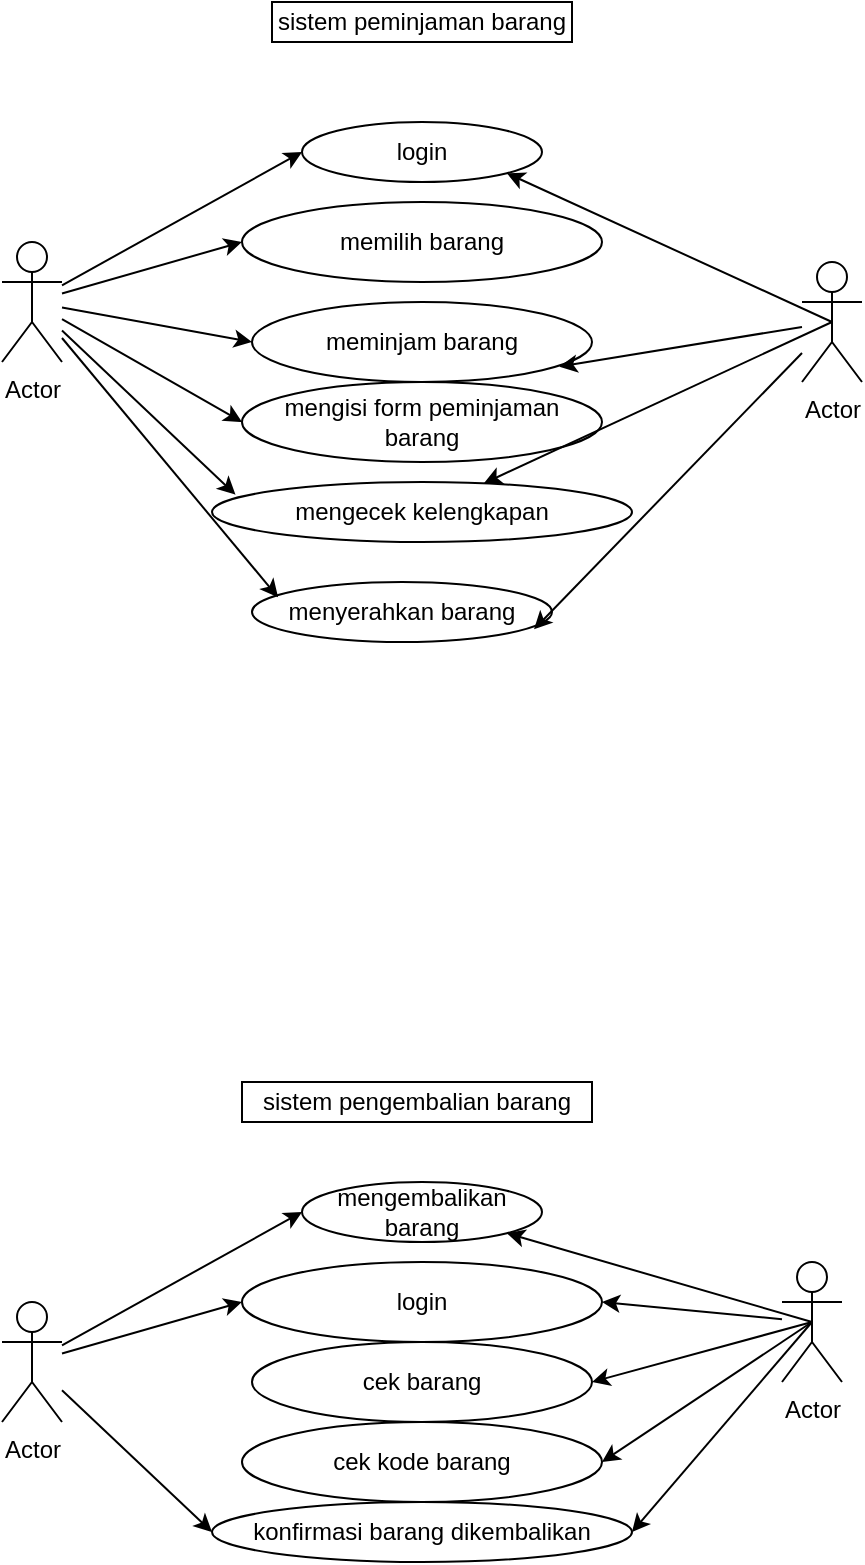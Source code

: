 <mxfile version="24.2.5" type="device">
  <diagram name="Halaman-1" id="VDoKkjZRcu-ID7q2zry_">
    <mxGraphModel dx="784" dy="1100" grid="1" gridSize="10" guides="1" tooltips="1" connect="1" arrows="1" fold="1" page="1" pageScale="1" pageWidth="827" pageHeight="1169" math="0" shadow="0">
      <root>
        <mxCell id="0" />
        <mxCell id="1" parent="0" />
        <mxCell id="YzRGcMdtRSVvY08E8ALW-1" value="Actor" style="shape=umlActor;verticalLabelPosition=bottom;verticalAlign=top;html=1;outlineConnect=0;" parent="1" vertex="1">
          <mxGeometry x="100" y="180" width="30" height="60" as="geometry" />
        </mxCell>
        <mxCell id="YzRGcMdtRSVvY08E8ALW-2" value="login" style="ellipse;whiteSpace=wrap;html=1;" parent="1" vertex="1">
          <mxGeometry x="250" y="120" width="120" height="30" as="geometry" />
        </mxCell>
        <mxCell id="YzRGcMdtRSVvY08E8ALW-3" value="memilih barang" style="ellipse;whiteSpace=wrap;html=1;" parent="1" vertex="1">
          <mxGeometry x="220" y="160" width="180" height="40" as="geometry" />
        </mxCell>
        <mxCell id="YzRGcMdtRSVvY08E8ALW-4" value="meminjam barang" style="ellipse;whiteSpace=wrap;html=1;" parent="1" vertex="1">
          <mxGeometry x="225" y="210" width="170" height="40" as="geometry" />
        </mxCell>
        <mxCell id="YzRGcMdtRSVvY08E8ALW-5" value="mengisi form peminjaman barang" style="ellipse;whiteSpace=wrap;html=1;" parent="1" vertex="1">
          <mxGeometry x="220" y="250" width="180" height="40" as="geometry" />
        </mxCell>
        <mxCell id="YzRGcMdtRSVvY08E8ALW-6" value="mengecek kelengkapan" style="ellipse;whiteSpace=wrap;html=1;" parent="1" vertex="1">
          <mxGeometry x="205" y="300" width="210" height="30" as="geometry" />
        </mxCell>
        <mxCell id="YzRGcMdtRSVvY08E8ALW-7" value="menyerahkan barang" style="ellipse;whiteSpace=wrap;html=1;" parent="1" vertex="1">
          <mxGeometry x="225" y="350" width="150" height="30" as="geometry" />
        </mxCell>
        <mxCell id="YzRGcMdtRSVvY08E8ALW-8" value="" style="endArrow=classic;html=1;rounded=0;entryX=0;entryY=0.5;entryDx=0;entryDy=0;" parent="1" source="YzRGcMdtRSVvY08E8ALW-1" target="YzRGcMdtRSVvY08E8ALW-2" edge="1">
          <mxGeometry width="50" height="50" relative="1" as="geometry">
            <mxPoint x="290" y="340" as="sourcePoint" />
            <mxPoint x="340" y="290" as="targetPoint" />
          </mxGeometry>
        </mxCell>
        <mxCell id="YzRGcMdtRSVvY08E8ALW-9" value="" style="endArrow=classic;html=1;rounded=0;entryX=0;entryY=0.5;entryDx=0;entryDy=0;" parent="1" source="YzRGcMdtRSVvY08E8ALW-1" target="YzRGcMdtRSVvY08E8ALW-3" edge="1">
          <mxGeometry width="50" height="50" relative="1" as="geometry">
            <mxPoint x="120" y="260" as="sourcePoint" />
            <mxPoint x="170" y="210" as="targetPoint" />
          </mxGeometry>
        </mxCell>
        <mxCell id="YzRGcMdtRSVvY08E8ALW-10" value="" style="endArrow=classic;html=1;rounded=0;entryX=0;entryY=0.5;entryDx=0;entryDy=0;" parent="1" source="YzRGcMdtRSVvY08E8ALW-1" target="YzRGcMdtRSVvY08E8ALW-4" edge="1">
          <mxGeometry width="50" height="50" relative="1" as="geometry">
            <mxPoint x="290" y="340" as="sourcePoint" />
            <mxPoint x="340" y="290" as="targetPoint" />
          </mxGeometry>
        </mxCell>
        <mxCell id="CDoYJPeZTIgJDrRnRGeS-1" value="" style="endArrow=classic;html=1;rounded=0;entryX=0;entryY=0.5;entryDx=0;entryDy=0;" edge="1" parent="1" source="YzRGcMdtRSVvY08E8ALW-1" target="YzRGcMdtRSVvY08E8ALW-5">
          <mxGeometry width="50" height="50" relative="1" as="geometry">
            <mxPoint x="120" y="260" as="sourcePoint" />
            <mxPoint x="170" y="210" as="targetPoint" />
          </mxGeometry>
        </mxCell>
        <mxCell id="CDoYJPeZTIgJDrRnRGeS-2" value="" style="endArrow=classic;html=1;rounded=0;entryX=0.056;entryY=0.211;entryDx=0;entryDy=0;entryPerimeter=0;" edge="1" parent="1" source="YzRGcMdtRSVvY08E8ALW-1" target="YzRGcMdtRSVvY08E8ALW-6">
          <mxGeometry width="50" height="50" relative="1" as="geometry">
            <mxPoint x="130" y="370" as="sourcePoint" />
            <mxPoint x="180" y="320" as="targetPoint" />
          </mxGeometry>
        </mxCell>
        <mxCell id="CDoYJPeZTIgJDrRnRGeS-3" value="" style="endArrow=classic;html=1;rounded=0;entryX=0.087;entryY=0.256;entryDx=0;entryDy=0;entryPerimeter=0;" edge="1" parent="1" source="YzRGcMdtRSVvY08E8ALW-1" target="YzRGcMdtRSVvY08E8ALW-7">
          <mxGeometry width="50" height="50" relative="1" as="geometry">
            <mxPoint x="140" y="390" as="sourcePoint" />
            <mxPoint x="190" y="340" as="targetPoint" />
          </mxGeometry>
        </mxCell>
        <mxCell id="CDoYJPeZTIgJDrRnRGeS-4" value="Actor" style="shape=umlActor;verticalLabelPosition=bottom;verticalAlign=top;html=1;outlineConnect=0;" vertex="1" parent="1">
          <mxGeometry x="500" y="190" width="30" height="60" as="geometry" />
        </mxCell>
        <mxCell id="CDoYJPeZTIgJDrRnRGeS-6" value="" style="endArrow=classic;html=1;rounded=0;exitX=0.5;exitY=0.5;exitDx=0;exitDy=0;exitPerimeter=0;entryX=1;entryY=1;entryDx=0;entryDy=0;" edge="1" parent="1" source="CDoYJPeZTIgJDrRnRGeS-4" target="YzRGcMdtRSVvY08E8ALW-2">
          <mxGeometry width="50" height="50" relative="1" as="geometry">
            <mxPoint x="330" y="330" as="sourcePoint" />
            <mxPoint x="380" y="280" as="targetPoint" />
          </mxGeometry>
        </mxCell>
        <mxCell id="CDoYJPeZTIgJDrRnRGeS-7" value="" style="endArrow=classic;html=1;rounded=0;entryX=0.904;entryY=0.808;entryDx=0;entryDy=0;entryPerimeter=0;" edge="1" parent="1" source="CDoYJPeZTIgJDrRnRGeS-4" target="YzRGcMdtRSVvY08E8ALW-4">
          <mxGeometry width="50" height="50" relative="1" as="geometry">
            <mxPoint x="450" y="360" as="sourcePoint" />
            <mxPoint x="500" y="310" as="targetPoint" />
          </mxGeometry>
        </mxCell>
        <mxCell id="CDoYJPeZTIgJDrRnRGeS-8" value="" style="endArrow=classic;html=1;rounded=0;exitX=0.5;exitY=0.5;exitDx=0;exitDy=0;exitPerimeter=0;" edge="1" parent="1" source="CDoYJPeZTIgJDrRnRGeS-4" target="YzRGcMdtRSVvY08E8ALW-6">
          <mxGeometry width="50" height="50" relative="1" as="geometry">
            <mxPoint x="410" y="360" as="sourcePoint" />
            <mxPoint x="460" y="310" as="targetPoint" />
          </mxGeometry>
        </mxCell>
        <mxCell id="CDoYJPeZTIgJDrRnRGeS-10" value="" style="endArrow=classic;html=1;rounded=0;entryX=0.94;entryY=0.789;entryDx=0;entryDy=0;entryPerimeter=0;" edge="1" parent="1" source="CDoYJPeZTIgJDrRnRGeS-4" target="YzRGcMdtRSVvY08E8ALW-7">
          <mxGeometry width="50" height="50" relative="1" as="geometry">
            <mxPoint x="330" y="330" as="sourcePoint" />
            <mxPoint x="380" y="280" as="targetPoint" />
          </mxGeometry>
        </mxCell>
        <mxCell id="CDoYJPeZTIgJDrRnRGeS-11" value="sistem peminjaman barang" style="rounded=0;whiteSpace=wrap;html=1;" vertex="1" parent="1">
          <mxGeometry x="235" y="60" width="150" height="20" as="geometry" />
        </mxCell>
        <mxCell id="CDoYJPeZTIgJDrRnRGeS-50" value="Actor" style="shape=umlActor;verticalLabelPosition=bottom;verticalAlign=top;html=1;outlineConnect=0;" vertex="1" parent="1">
          <mxGeometry x="100" y="710" width="30" height="60" as="geometry" />
        </mxCell>
        <mxCell id="CDoYJPeZTIgJDrRnRGeS-51" value="mengembalikan barang" style="ellipse;whiteSpace=wrap;html=1;" vertex="1" parent="1">
          <mxGeometry x="250" y="650" width="120" height="30" as="geometry" />
        </mxCell>
        <mxCell id="CDoYJPeZTIgJDrRnRGeS-52" value="login" style="ellipse;whiteSpace=wrap;html=1;" vertex="1" parent="1">
          <mxGeometry x="220" y="690" width="180" height="40" as="geometry" />
        </mxCell>
        <mxCell id="CDoYJPeZTIgJDrRnRGeS-53" value="cek barang" style="ellipse;whiteSpace=wrap;html=1;" vertex="1" parent="1">
          <mxGeometry x="225" y="730" width="170" height="40" as="geometry" />
        </mxCell>
        <mxCell id="CDoYJPeZTIgJDrRnRGeS-54" value="cek kode barang" style="ellipse;whiteSpace=wrap;html=1;" vertex="1" parent="1">
          <mxGeometry x="220" y="770" width="180" height="40" as="geometry" />
        </mxCell>
        <mxCell id="CDoYJPeZTIgJDrRnRGeS-55" value="konfirmasi barang dikembalikan" style="ellipse;whiteSpace=wrap;html=1;" vertex="1" parent="1">
          <mxGeometry x="205" y="810" width="210" height="30" as="geometry" />
        </mxCell>
        <mxCell id="CDoYJPeZTIgJDrRnRGeS-57" value="" style="endArrow=classic;html=1;rounded=0;entryX=0;entryY=0.5;entryDx=0;entryDy=0;" edge="1" parent="1" source="CDoYJPeZTIgJDrRnRGeS-50" target="CDoYJPeZTIgJDrRnRGeS-51">
          <mxGeometry width="50" height="50" relative="1" as="geometry">
            <mxPoint x="290" y="870" as="sourcePoint" />
            <mxPoint x="340" y="820" as="targetPoint" />
          </mxGeometry>
        </mxCell>
        <mxCell id="CDoYJPeZTIgJDrRnRGeS-58" value="" style="endArrow=classic;html=1;rounded=0;entryX=0;entryY=0.5;entryDx=0;entryDy=0;" edge="1" parent="1" source="CDoYJPeZTIgJDrRnRGeS-50" target="CDoYJPeZTIgJDrRnRGeS-52">
          <mxGeometry width="50" height="50" relative="1" as="geometry">
            <mxPoint x="120" y="790" as="sourcePoint" />
            <mxPoint x="170" y="740" as="targetPoint" />
          </mxGeometry>
        </mxCell>
        <mxCell id="CDoYJPeZTIgJDrRnRGeS-59" value="" style="endArrow=classic;html=1;rounded=0;entryX=1;entryY=0.5;entryDx=0;entryDy=0;exitX=0.5;exitY=0.5;exitDx=0;exitDy=0;exitPerimeter=0;" edge="1" parent="1" source="CDoYJPeZTIgJDrRnRGeS-63" target="CDoYJPeZTIgJDrRnRGeS-53">
          <mxGeometry width="50" height="50" relative="1" as="geometry">
            <mxPoint x="290" y="870" as="sourcePoint" />
            <mxPoint x="340" y="820" as="targetPoint" />
          </mxGeometry>
        </mxCell>
        <mxCell id="CDoYJPeZTIgJDrRnRGeS-60" value="" style="endArrow=classic;html=1;rounded=0;entryX=1;entryY=0.5;entryDx=0;entryDy=0;exitX=0.5;exitY=0.5;exitDx=0;exitDy=0;exitPerimeter=0;" edge="1" parent="1" source="CDoYJPeZTIgJDrRnRGeS-63" target="CDoYJPeZTIgJDrRnRGeS-54">
          <mxGeometry width="50" height="50" relative="1" as="geometry">
            <mxPoint x="120" y="790" as="sourcePoint" />
            <mxPoint x="170" y="740" as="targetPoint" />
          </mxGeometry>
        </mxCell>
        <mxCell id="CDoYJPeZTIgJDrRnRGeS-61" value="" style="endArrow=classic;html=1;rounded=0;entryX=0;entryY=0.5;entryDx=0;entryDy=0;" edge="1" parent="1" source="CDoYJPeZTIgJDrRnRGeS-50" target="CDoYJPeZTIgJDrRnRGeS-55">
          <mxGeometry width="50" height="50" relative="1" as="geometry">
            <mxPoint x="130" y="900" as="sourcePoint" />
            <mxPoint x="180" y="850" as="targetPoint" />
          </mxGeometry>
        </mxCell>
        <mxCell id="CDoYJPeZTIgJDrRnRGeS-63" value="Actor" style="shape=umlActor;verticalLabelPosition=bottom;verticalAlign=top;html=1;outlineConnect=0;" vertex="1" parent="1">
          <mxGeometry x="490" y="690" width="30" height="60" as="geometry" />
        </mxCell>
        <mxCell id="CDoYJPeZTIgJDrRnRGeS-64" value="" style="endArrow=classic;html=1;rounded=0;exitX=0.5;exitY=0.5;exitDx=0;exitDy=0;exitPerimeter=0;entryX=1;entryY=1;entryDx=0;entryDy=0;" edge="1" parent="1" source="CDoYJPeZTIgJDrRnRGeS-63" target="CDoYJPeZTIgJDrRnRGeS-51">
          <mxGeometry width="50" height="50" relative="1" as="geometry">
            <mxPoint x="330" y="860" as="sourcePoint" />
            <mxPoint x="380" y="810" as="targetPoint" />
          </mxGeometry>
        </mxCell>
        <mxCell id="CDoYJPeZTIgJDrRnRGeS-65" value="" style="endArrow=classic;html=1;rounded=0;entryX=1;entryY=0.5;entryDx=0;entryDy=0;" edge="1" parent="1" source="CDoYJPeZTIgJDrRnRGeS-63" target="CDoYJPeZTIgJDrRnRGeS-52">
          <mxGeometry width="50" height="50" relative="1" as="geometry">
            <mxPoint x="450" y="890" as="sourcePoint" />
            <mxPoint x="500" y="840" as="targetPoint" />
          </mxGeometry>
        </mxCell>
        <mxCell id="CDoYJPeZTIgJDrRnRGeS-66" value="" style="endArrow=classic;html=1;rounded=0;exitX=0.5;exitY=0.5;exitDx=0;exitDy=0;exitPerimeter=0;entryX=1;entryY=0.5;entryDx=0;entryDy=0;" edge="1" parent="1" source="CDoYJPeZTIgJDrRnRGeS-63" target="CDoYJPeZTIgJDrRnRGeS-55">
          <mxGeometry width="50" height="50" relative="1" as="geometry">
            <mxPoint x="410" y="890" as="sourcePoint" />
            <mxPoint x="460" y="840" as="targetPoint" />
          </mxGeometry>
        </mxCell>
        <mxCell id="CDoYJPeZTIgJDrRnRGeS-68" value="sistem pengembalian barang" style="rounded=0;whiteSpace=wrap;html=1;" vertex="1" parent="1">
          <mxGeometry x="220" y="600" width="175" height="20" as="geometry" />
        </mxCell>
      </root>
    </mxGraphModel>
  </diagram>
</mxfile>
